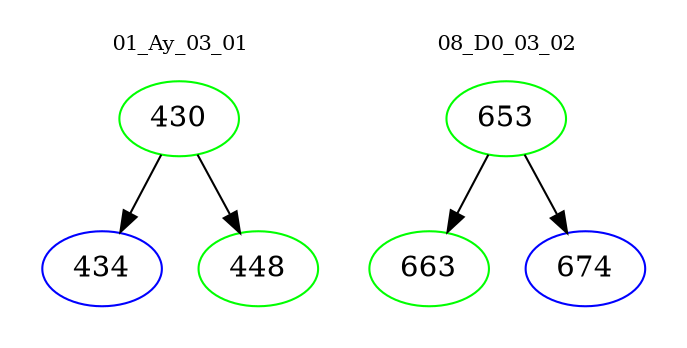 digraph{
subgraph cluster_0 {
color = white
label = "01_Ay_03_01";
fontsize=10;
T0_430 [label="430", color="green"]
T0_430 -> T0_434 [color="black"]
T0_434 [label="434", color="blue"]
T0_430 -> T0_448 [color="black"]
T0_448 [label="448", color="green"]
}
subgraph cluster_1 {
color = white
label = "08_D0_03_02";
fontsize=10;
T1_653 [label="653", color="green"]
T1_653 -> T1_663 [color="black"]
T1_663 [label="663", color="green"]
T1_653 -> T1_674 [color="black"]
T1_674 [label="674", color="blue"]
}
}
